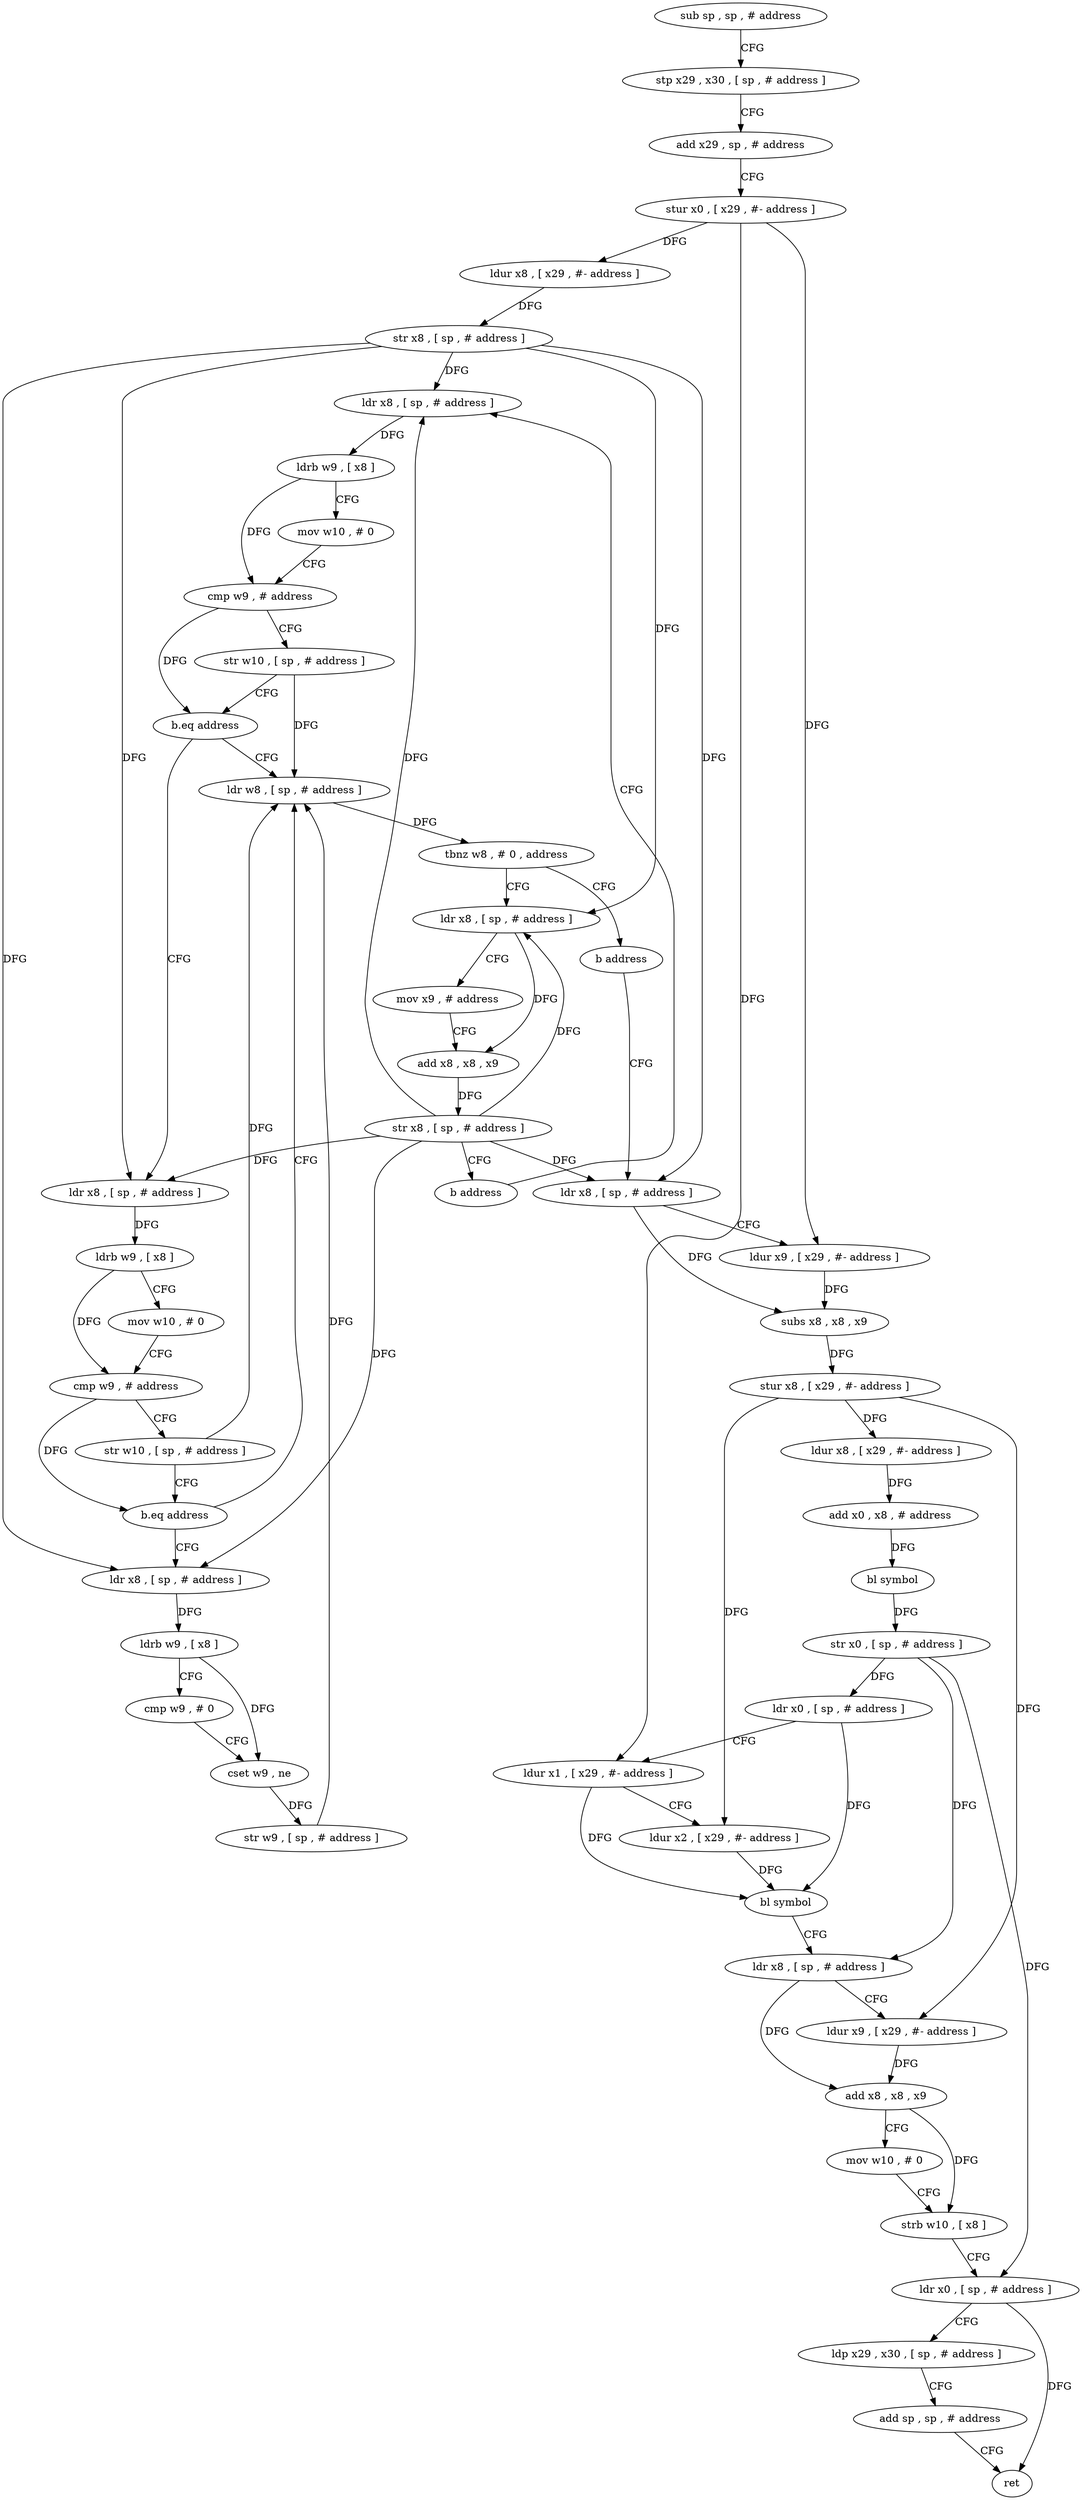 digraph "func" {
"141404" [label = "sub sp , sp , # address" ]
"141408" [label = "stp x29 , x30 , [ sp , # address ]" ]
"141412" [label = "add x29 , sp , # address" ]
"141416" [label = "stur x0 , [ x29 , #- address ]" ]
"141420" [label = "ldur x8 , [ x29 , #- address ]" ]
"141424" [label = "str x8 , [ sp , # address ]" ]
"141428" [label = "ldr x8 , [ sp , # address ]" ]
"141496" [label = "ldr w8 , [ sp , # address ]" ]
"141500" [label = "tbnz w8 , # 0 , address" ]
"141508" [label = "ldr x8 , [ sp , # address ]" ]
"141504" [label = "b address" ]
"141452" [label = "ldr x8 , [ sp , # address ]" ]
"141456" [label = "ldrb w9 , [ x8 ]" ]
"141460" [label = "mov w10 , # 0" ]
"141464" [label = "cmp w9 , # address" ]
"141468" [label = "str w10 , [ sp , # address ]" ]
"141472" [label = "b.eq address" ]
"141476" [label = "ldr x8 , [ sp , # address ]" ]
"141512" [label = "mov x9 , # address" ]
"141516" [label = "add x8 , x8 , x9" ]
"141520" [label = "str x8 , [ sp , # address ]" ]
"141524" [label = "b address" ]
"141528" [label = "ldr x8 , [ sp , # address ]" ]
"141480" [label = "ldrb w9 , [ x8 ]" ]
"141484" [label = "cmp w9 , # 0" ]
"141488" [label = "cset w9 , ne" ]
"141492" [label = "str w9 , [ sp , # address ]" ]
"141432" [label = "ldrb w9 , [ x8 ]" ]
"141436" [label = "mov w10 , # 0" ]
"141440" [label = "cmp w9 , # address" ]
"141444" [label = "str w10 , [ sp , # address ]" ]
"141448" [label = "b.eq address" ]
"141532" [label = "ldur x9 , [ x29 , #- address ]" ]
"141536" [label = "subs x8 , x8 , x9" ]
"141540" [label = "stur x8 , [ x29 , #- address ]" ]
"141544" [label = "ldur x8 , [ x29 , #- address ]" ]
"141548" [label = "add x0 , x8 , # address" ]
"141552" [label = "bl symbol" ]
"141556" [label = "str x0 , [ sp , # address ]" ]
"141560" [label = "ldr x0 , [ sp , # address ]" ]
"141564" [label = "ldur x1 , [ x29 , #- address ]" ]
"141568" [label = "ldur x2 , [ x29 , #- address ]" ]
"141572" [label = "bl symbol" ]
"141576" [label = "ldr x8 , [ sp , # address ]" ]
"141580" [label = "ldur x9 , [ x29 , #- address ]" ]
"141584" [label = "add x8 , x8 , x9" ]
"141588" [label = "mov w10 , # 0" ]
"141592" [label = "strb w10 , [ x8 ]" ]
"141596" [label = "ldr x0 , [ sp , # address ]" ]
"141600" [label = "ldp x29 , x30 , [ sp , # address ]" ]
"141604" [label = "add sp , sp , # address" ]
"141608" [label = "ret" ]
"141404" -> "141408" [ label = "CFG" ]
"141408" -> "141412" [ label = "CFG" ]
"141412" -> "141416" [ label = "CFG" ]
"141416" -> "141420" [ label = "DFG" ]
"141416" -> "141532" [ label = "DFG" ]
"141416" -> "141564" [ label = "DFG" ]
"141420" -> "141424" [ label = "DFG" ]
"141424" -> "141428" [ label = "DFG" ]
"141424" -> "141452" [ label = "DFG" ]
"141424" -> "141508" [ label = "DFG" ]
"141424" -> "141476" [ label = "DFG" ]
"141424" -> "141528" [ label = "DFG" ]
"141428" -> "141432" [ label = "DFG" ]
"141496" -> "141500" [ label = "DFG" ]
"141500" -> "141508" [ label = "CFG" ]
"141500" -> "141504" [ label = "CFG" ]
"141508" -> "141512" [ label = "CFG" ]
"141508" -> "141516" [ label = "DFG" ]
"141504" -> "141528" [ label = "CFG" ]
"141452" -> "141456" [ label = "DFG" ]
"141456" -> "141460" [ label = "CFG" ]
"141456" -> "141464" [ label = "DFG" ]
"141460" -> "141464" [ label = "CFG" ]
"141464" -> "141468" [ label = "CFG" ]
"141464" -> "141472" [ label = "DFG" ]
"141468" -> "141472" [ label = "CFG" ]
"141468" -> "141496" [ label = "DFG" ]
"141472" -> "141496" [ label = "CFG" ]
"141472" -> "141476" [ label = "CFG" ]
"141476" -> "141480" [ label = "DFG" ]
"141512" -> "141516" [ label = "CFG" ]
"141516" -> "141520" [ label = "DFG" ]
"141520" -> "141524" [ label = "CFG" ]
"141520" -> "141428" [ label = "DFG" ]
"141520" -> "141452" [ label = "DFG" ]
"141520" -> "141508" [ label = "DFG" ]
"141520" -> "141476" [ label = "DFG" ]
"141520" -> "141528" [ label = "DFG" ]
"141524" -> "141428" [ label = "CFG" ]
"141528" -> "141532" [ label = "CFG" ]
"141528" -> "141536" [ label = "DFG" ]
"141480" -> "141484" [ label = "CFG" ]
"141480" -> "141488" [ label = "DFG" ]
"141484" -> "141488" [ label = "CFG" ]
"141488" -> "141492" [ label = "DFG" ]
"141492" -> "141496" [ label = "DFG" ]
"141432" -> "141436" [ label = "CFG" ]
"141432" -> "141440" [ label = "DFG" ]
"141436" -> "141440" [ label = "CFG" ]
"141440" -> "141444" [ label = "CFG" ]
"141440" -> "141448" [ label = "DFG" ]
"141444" -> "141448" [ label = "CFG" ]
"141444" -> "141496" [ label = "DFG" ]
"141448" -> "141496" [ label = "CFG" ]
"141448" -> "141452" [ label = "CFG" ]
"141532" -> "141536" [ label = "DFG" ]
"141536" -> "141540" [ label = "DFG" ]
"141540" -> "141544" [ label = "DFG" ]
"141540" -> "141568" [ label = "DFG" ]
"141540" -> "141580" [ label = "DFG" ]
"141544" -> "141548" [ label = "DFG" ]
"141548" -> "141552" [ label = "DFG" ]
"141552" -> "141556" [ label = "DFG" ]
"141556" -> "141560" [ label = "DFG" ]
"141556" -> "141576" [ label = "DFG" ]
"141556" -> "141596" [ label = "DFG" ]
"141560" -> "141564" [ label = "CFG" ]
"141560" -> "141572" [ label = "DFG" ]
"141564" -> "141568" [ label = "CFG" ]
"141564" -> "141572" [ label = "DFG" ]
"141568" -> "141572" [ label = "DFG" ]
"141572" -> "141576" [ label = "CFG" ]
"141576" -> "141580" [ label = "CFG" ]
"141576" -> "141584" [ label = "DFG" ]
"141580" -> "141584" [ label = "DFG" ]
"141584" -> "141588" [ label = "CFG" ]
"141584" -> "141592" [ label = "DFG" ]
"141588" -> "141592" [ label = "CFG" ]
"141592" -> "141596" [ label = "CFG" ]
"141596" -> "141600" [ label = "CFG" ]
"141596" -> "141608" [ label = "DFG" ]
"141600" -> "141604" [ label = "CFG" ]
"141604" -> "141608" [ label = "CFG" ]
}
